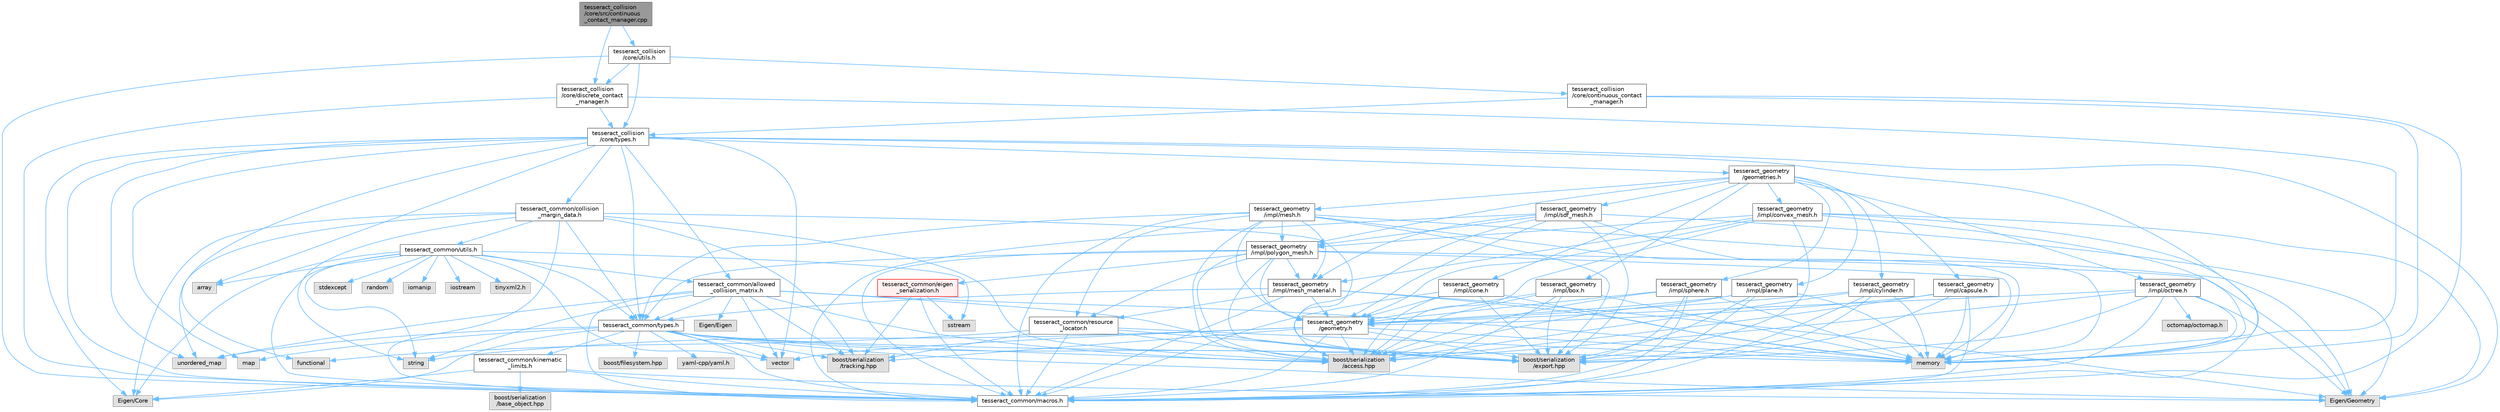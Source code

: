 digraph "tesseract_collision/core/src/continuous_contact_manager.cpp"
{
 // LATEX_PDF_SIZE
  bgcolor="transparent";
  edge [fontname=Helvetica,fontsize=10,labelfontname=Helvetica,labelfontsize=10];
  node [fontname=Helvetica,fontsize=10,shape=box,height=0.2,width=0.4];
  Node1 [label="tesseract_collision\l/core/src/continuous\l_contact_manager.cpp",height=0.2,width=0.4,color="gray40", fillcolor="grey60", style="filled", fontcolor="black",tooltip=" "];
  Node1 -> Node2 [color="steelblue1",style="solid"];
  Node2 [label="tesseract_collision\l/core/discrete_contact\l_manager.h",height=0.2,width=0.4,color="grey40", fillcolor="white", style="filled",URL="$db/d35/discrete__contact__manager_8h.html",tooltip="This is the discrete contact manager base class."];
  Node2 -> Node3 [color="steelblue1",style="solid"];
  Node3 [label="tesseract_common/macros.h",height=0.2,width=0.4,color="grey40", fillcolor="white", style="filled",URL="$de/d3c/macros_8h.html",tooltip="Common Tesseract Macros."];
  Node2 -> Node4 [color="steelblue1",style="solid"];
  Node4 [label="memory",height=0.2,width=0.4,color="grey60", fillcolor="#E0E0E0", style="filled",tooltip=" "];
  Node2 -> Node5 [color="steelblue1",style="solid"];
  Node5 [label="tesseract_collision\l/core/types.h",height=0.2,width=0.4,color="grey40", fillcolor="white", style="filled",URL="$d3/db3/tesseract__collision_2core_2include_2tesseract__collision_2core_2types_8h.html",tooltip="Tesseracts Collision Common Types."];
  Node5 -> Node3 [color="steelblue1",style="solid"];
  Node5 -> Node6 [color="steelblue1",style="solid"];
  Node6 [label="Eigen/Core",height=0.2,width=0.4,color="grey60", fillcolor="#E0E0E0", style="filled",tooltip=" "];
  Node5 -> Node7 [color="steelblue1",style="solid"];
  Node7 [label="Eigen/Geometry",height=0.2,width=0.4,color="grey60", fillcolor="#E0E0E0", style="filled",tooltip=" "];
  Node5 -> Node8 [color="steelblue1",style="solid"];
  Node8 [label="vector",height=0.2,width=0.4,color="grey60", fillcolor="#E0E0E0", style="filled",tooltip=" "];
  Node5 -> Node4 [color="steelblue1",style="solid"];
  Node5 -> Node9 [color="steelblue1",style="solid"];
  Node9 [label="map",height=0.2,width=0.4,color="grey60", fillcolor="#E0E0E0", style="filled",tooltip=" "];
  Node5 -> Node10 [color="steelblue1",style="solid"];
  Node10 [label="array",height=0.2,width=0.4,color="grey60", fillcolor="#E0E0E0", style="filled",tooltip=" "];
  Node5 -> Node11 [color="steelblue1",style="solid"];
  Node11 [label="unordered_map",height=0.2,width=0.4,color="grey60", fillcolor="#E0E0E0", style="filled",tooltip=" "];
  Node5 -> Node12 [color="steelblue1",style="solid"];
  Node12 [label="functional",height=0.2,width=0.4,color="grey60", fillcolor="#E0E0E0", style="filled",tooltip=" "];
  Node5 -> Node13 [color="steelblue1",style="solid"];
  Node13 [label="tesseract_geometry\l/geometries.h",height=0.2,width=0.4,color="grey40", fillcolor="white", style="filled",URL="$d4/ddb/geometries_8h.html",tooltip="Tesseract Geometries."];
  Node13 -> Node14 [color="steelblue1",style="solid"];
  Node14 [label="tesseract_geometry\l/impl/box.h",height=0.2,width=0.4,color="grey40", fillcolor="white", style="filled",URL="$df/d9e/tesseract__geometry_2include_2tesseract__geometry_2impl_2box_8h.html",tooltip="Tesseract Box Geometry."];
  Node14 -> Node3 [color="steelblue1",style="solid"];
  Node14 -> Node15 [color="steelblue1",style="solid"];
  Node15 [label="boost/serialization\l/access.hpp",height=0.2,width=0.4,color="grey60", fillcolor="#E0E0E0", style="filled",tooltip=" "];
  Node14 -> Node16 [color="steelblue1",style="solid"];
  Node16 [label="boost/serialization\l/export.hpp",height=0.2,width=0.4,color="grey60", fillcolor="#E0E0E0", style="filled",tooltip=" "];
  Node14 -> Node4 [color="steelblue1",style="solid"];
  Node14 -> Node17 [color="steelblue1",style="solid"];
  Node17 [label="tesseract_geometry\l/geometry.h",height=0.2,width=0.4,color="grey40", fillcolor="white", style="filled",URL="$d0/da6/tesseract__geometry_2include_2tesseract__geometry_2geometry_8h.html",tooltip="Tesseract Geometries."];
  Node17 -> Node3 [color="steelblue1",style="solid"];
  Node17 -> Node15 [color="steelblue1",style="solid"];
  Node17 -> Node16 [color="steelblue1",style="solid"];
  Node17 -> Node4 [color="steelblue1",style="solid"];
  Node17 -> Node18 [color="steelblue1",style="solid"];
  Node18 [label="string",height=0.2,width=0.4,color="grey60", fillcolor="#E0E0E0", style="filled",tooltip=" "];
  Node17 -> Node8 [color="steelblue1",style="solid"];
  Node17 -> Node19 [color="steelblue1",style="solid"];
  Node19 [label="boost/serialization\l/tracking.hpp",height=0.2,width=0.4,color="grey60", fillcolor="#E0E0E0", style="filled",tooltip=" "];
  Node13 -> Node20 [color="steelblue1",style="solid"];
  Node20 [label="tesseract_geometry\l/impl/capsule.h",height=0.2,width=0.4,color="grey40", fillcolor="white", style="filled",URL="$d8/d2b/tesseract__geometry_2include_2tesseract__geometry_2impl_2capsule_8h.html",tooltip="Tesseract Capsule Geometry."];
  Node20 -> Node3 [color="steelblue1",style="solid"];
  Node20 -> Node15 [color="steelblue1",style="solid"];
  Node20 -> Node16 [color="steelblue1",style="solid"];
  Node20 -> Node4 [color="steelblue1",style="solid"];
  Node20 -> Node17 [color="steelblue1",style="solid"];
  Node13 -> Node21 [color="steelblue1",style="solid"];
  Node21 [label="tesseract_geometry\l/impl/cone.h",height=0.2,width=0.4,color="grey40", fillcolor="white", style="filled",URL="$dc/df2/tesseract__geometry_2include_2tesseract__geometry_2impl_2cone_8h.html",tooltip="Tesseract Cone Geometry."];
  Node21 -> Node3 [color="steelblue1",style="solid"];
  Node21 -> Node15 [color="steelblue1",style="solid"];
  Node21 -> Node16 [color="steelblue1",style="solid"];
  Node21 -> Node4 [color="steelblue1",style="solid"];
  Node21 -> Node17 [color="steelblue1",style="solid"];
  Node13 -> Node22 [color="steelblue1",style="solid"];
  Node22 [label="tesseract_geometry\l/impl/convex_mesh.h",height=0.2,width=0.4,color="grey40", fillcolor="white", style="filled",URL="$de/dd2/tesseract__geometry_2include_2tesseract__geometry_2impl_2convex__mesh_8h.html",tooltip="Tesseract Convex Mesh Geometry."];
  Node22 -> Node3 [color="steelblue1",style="solid"];
  Node22 -> Node15 [color="steelblue1",style="solid"];
  Node22 -> Node16 [color="steelblue1",style="solid"];
  Node22 -> Node7 [color="steelblue1",style="solid"];
  Node22 -> Node4 [color="steelblue1",style="solid"];
  Node22 -> Node17 [color="steelblue1",style="solid"];
  Node22 -> Node23 [color="steelblue1",style="solid"];
  Node23 [label="tesseract_geometry\l/impl/mesh_material.h",height=0.2,width=0.4,color="grey40", fillcolor="white", style="filled",URL="$df/d8e/mesh__material_8h.html",tooltip="Tesseract Mesh Material read from a mesh file."];
  Node23 -> Node3 [color="steelblue1",style="solid"];
  Node23 -> Node24 [color="steelblue1",style="solid"];
  Node24 [label="tesseract_common/resource\l_locator.h",height=0.2,width=0.4,color="grey40", fillcolor="white", style="filled",URL="$d3/d95/resource__locator_8h.html",tooltip="Locate and retrieve resource data."];
  Node24 -> Node3 [color="steelblue1",style="solid"];
  Node24 -> Node15 [color="steelblue1",style="solid"];
  Node24 -> Node12 [color="steelblue1",style="solid"];
  Node24 -> Node4 [color="steelblue1",style="solid"];
  Node24 -> Node16 [color="steelblue1",style="solid"];
  Node24 -> Node19 [color="steelblue1",style="solid"];
  Node23 -> Node7 [color="steelblue1",style="solid"];
  Node23 -> Node4 [color="steelblue1",style="solid"];
  Node23 -> Node17 [color="steelblue1",style="solid"];
  Node23 -> Node25 [color="steelblue1",style="solid"];
  Node25 [label="tesseract_common/types.h",height=0.2,width=0.4,color="grey40", fillcolor="white", style="filled",URL="$dd/ddb/tesseract__common_2include_2tesseract__common_2types_8h.html",tooltip="Common Tesseract Types."];
  Node25 -> Node3 [color="steelblue1",style="solid"];
  Node25 -> Node15 [color="steelblue1",style="solid"];
  Node25 -> Node6 [color="steelblue1",style="solid"];
  Node25 -> Node7 [color="steelblue1",style="solid"];
  Node25 -> Node8 [color="steelblue1",style="solid"];
  Node25 -> Node4 [color="steelblue1",style="solid"];
  Node25 -> Node9 [color="steelblue1",style="solid"];
  Node25 -> Node11 [color="steelblue1",style="solid"];
  Node25 -> Node26 [color="steelblue1",style="solid"];
  Node26 [label="boost/filesystem.hpp",height=0.2,width=0.4,color="grey60", fillcolor="#E0E0E0", style="filled",tooltip=" "];
  Node25 -> Node27 [color="steelblue1",style="solid"];
  Node27 [label="yaml-cpp/yaml.h",height=0.2,width=0.4,color="grey60", fillcolor="#E0E0E0", style="filled",tooltip=" "];
  Node25 -> Node28 [color="steelblue1",style="solid"];
  Node28 [label="tesseract_common/kinematic\l_limits.h",height=0.2,width=0.4,color="grey40", fillcolor="white", style="filled",URL="$d9/dc2/kinematic__limits_8h.html",tooltip="Common Tesseract Kinematic Limits and Related Utility Functions."];
  Node28 -> Node3 [color="steelblue1",style="solid"];
  Node28 -> Node6 [color="steelblue1",style="solid"];
  Node28 -> Node7 [color="steelblue1",style="solid"];
  Node28 -> Node29 [color="steelblue1",style="solid"];
  Node29 [label="boost/serialization\l/base_object.hpp",height=0.2,width=0.4,color="grey60", fillcolor="#E0E0E0", style="filled",tooltip=" "];
  Node25 -> Node16 [color="steelblue1",style="solid"];
  Node25 -> Node19 [color="steelblue1",style="solid"];
  Node22 -> Node30 [color="steelblue1",style="solid"];
  Node30 [label="tesseract_geometry\l/impl/polygon_mesh.h",height=0.2,width=0.4,color="grey40", fillcolor="white", style="filled",URL="$d2/deb/polygon__mesh_8h.html",tooltip="Tesseract Polygon Mesh Geometry."];
  Node30 -> Node3 [color="steelblue1",style="solid"];
  Node30 -> Node15 [color="steelblue1",style="solid"];
  Node30 -> Node16 [color="steelblue1",style="solid"];
  Node30 -> Node7 [color="steelblue1",style="solid"];
  Node30 -> Node4 [color="steelblue1",style="solid"];
  Node30 -> Node31 [color="steelblue1",style="solid"];
  Node31 [label="tesseract_common/eigen\l_serialization.h",height=0.2,width=0.4,color="red", fillcolor="#FFF0F0", style="filled",URL="$d1/df1/eigen__serialization_8h.html",tooltip=" "];
  Node31 -> Node3 [color="steelblue1",style="solid"];
  Node31 -> Node35 [color="steelblue1",style="solid"];
  Node35 [label="sstream",height=0.2,width=0.4,color="grey60", fillcolor="#E0E0E0", style="filled",tooltip=" "];
  Node31 -> Node19 [color="steelblue1",style="solid"];
  Node30 -> Node25 [color="steelblue1",style="solid"];
  Node30 -> Node24 [color="steelblue1",style="solid"];
  Node30 -> Node17 [color="steelblue1",style="solid"];
  Node30 -> Node23 [color="steelblue1",style="solid"];
  Node13 -> Node41 [color="steelblue1",style="solid"];
  Node41 [label="tesseract_geometry\l/impl/cylinder.h",height=0.2,width=0.4,color="grey40", fillcolor="white", style="filled",URL="$d8/d3b/tesseract__geometry_2include_2tesseract__geometry_2impl_2cylinder_8h.html",tooltip="Tesseract Cylinder Geometry."];
  Node41 -> Node3 [color="steelblue1",style="solid"];
  Node41 -> Node15 [color="steelblue1",style="solid"];
  Node41 -> Node16 [color="steelblue1",style="solid"];
  Node41 -> Node4 [color="steelblue1",style="solid"];
  Node41 -> Node17 [color="steelblue1",style="solid"];
  Node13 -> Node42 [color="steelblue1",style="solid"];
  Node42 [label="tesseract_geometry\l/impl/mesh.h",height=0.2,width=0.4,color="grey40", fillcolor="white", style="filled",URL="$d5/d93/tesseract__geometry_2include_2tesseract__geometry_2impl_2mesh_8h.html",tooltip="Tesseract Mesh Geometry."];
  Node42 -> Node3 [color="steelblue1",style="solid"];
  Node42 -> Node24 [color="steelblue1",style="solid"];
  Node42 -> Node15 [color="steelblue1",style="solid"];
  Node42 -> Node16 [color="steelblue1",style="solid"];
  Node42 -> Node7 [color="steelblue1",style="solid"];
  Node42 -> Node4 [color="steelblue1",style="solid"];
  Node42 -> Node25 [color="steelblue1",style="solid"];
  Node42 -> Node17 [color="steelblue1",style="solid"];
  Node42 -> Node23 [color="steelblue1",style="solid"];
  Node42 -> Node30 [color="steelblue1",style="solid"];
  Node13 -> Node43 [color="steelblue1",style="solid"];
  Node43 [label="tesseract_geometry\l/impl/octree.h",height=0.2,width=0.4,color="grey40", fillcolor="white", style="filled",URL="$df/d5e/tesseract__geometry_2include_2tesseract__geometry_2impl_2octree_8h.html",tooltip="Tesseract Octree Geometry."];
  Node43 -> Node3 [color="steelblue1",style="solid"];
  Node43 -> Node15 [color="steelblue1",style="solid"];
  Node43 -> Node16 [color="steelblue1",style="solid"];
  Node43 -> Node7 [color="steelblue1",style="solid"];
  Node43 -> Node4 [color="steelblue1",style="solid"];
  Node43 -> Node44 [color="steelblue1",style="solid"];
  Node44 [label="octomap/octomap.h",height=0.2,width=0.4,color="grey60", fillcolor="#E0E0E0", style="filled",tooltip=" "];
  Node43 -> Node17 [color="steelblue1",style="solid"];
  Node13 -> Node45 [color="steelblue1",style="solid"];
  Node45 [label="tesseract_geometry\l/impl/plane.h",height=0.2,width=0.4,color="grey40", fillcolor="white", style="filled",URL="$db/d8b/plane_8h.html",tooltip="Tesseract Plane Geometry."];
  Node45 -> Node3 [color="steelblue1",style="solid"];
  Node45 -> Node15 [color="steelblue1",style="solid"];
  Node45 -> Node16 [color="steelblue1",style="solid"];
  Node45 -> Node4 [color="steelblue1",style="solid"];
  Node45 -> Node17 [color="steelblue1",style="solid"];
  Node13 -> Node30 [color="steelblue1",style="solid"];
  Node13 -> Node46 [color="steelblue1",style="solid"];
  Node46 [label="tesseract_geometry\l/impl/sdf_mesh.h",height=0.2,width=0.4,color="grey40", fillcolor="white", style="filled",URL="$d2/d17/tesseract__geometry_2include_2tesseract__geometry_2impl_2sdf__mesh_8h.html",tooltip="Tesseract SDF Mesh Geometry."];
  Node46 -> Node3 [color="steelblue1",style="solid"];
  Node46 -> Node15 [color="steelblue1",style="solid"];
  Node46 -> Node16 [color="steelblue1",style="solid"];
  Node46 -> Node7 [color="steelblue1",style="solid"];
  Node46 -> Node4 [color="steelblue1",style="solid"];
  Node46 -> Node17 [color="steelblue1",style="solid"];
  Node46 -> Node23 [color="steelblue1",style="solid"];
  Node46 -> Node30 [color="steelblue1",style="solid"];
  Node13 -> Node47 [color="steelblue1",style="solid"];
  Node47 [label="tesseract_geometry\l/impl/sphere.h",height=0.2,width=0.4,color="grey40", fillcolor="white", style="filled",URL="$d8/db6/tesseract__geometry_2include_2tesseract__geometry_2impl_2sphere_8h.html",tooltip="Tesseract Sphere Geometry."];
  Node47 -> Node3 [color="steelblue1",style="solid"];
  Node47 -> Node15 [color="steelblue1",style="solid"];
  Node47 -> Node16 [color="steelblue1",style="solid"];
  Node47 -> Node4 [color="steelblue1",style="solid"];
  Node47 -> Node17 [color="steelblue1",style="solid"];
  Node5 -> Node25 [color="steelblue1",style="solid"];
  Node5 -> Node48 [color="steelblue1",style="solid"];
  Node48 [label="tesseract_common/collision\l_margin_data.h",height=0.2,width=0.4,color="grey40", fillcolor="white", style="filled",URL="$d4/da8/collision__margin__data_8h.html",tooltip="This is used to store collision margin information."];
  Node48 -> Node3 [color="steelblue1",style="solid"];
  Node48 -> Node15 [color="steelblue1",style="solid"];
  Node48 -> Node6 [color="steelblue1",style="solid"];
  Node48 -> Node18 [color="steelblue1",style="solid"];
  Node48 -> Node11 [color="steelblue1",style="solid"];
  Node48 -> Node25 [color="steelblue1",style="solid"];
  Node48 -> Node49 [color="steelblue1",style="solid"];
  Node49 [label="tesseract_common/utils.h",height=0.2,width=0.4,color="grey40", fillcolor="white", style="filled",URL="$dc/d79/tesseract__common_2include_2tesseract__common_2utils_8h.html",tooltip="Common Tesseract Utility Functions."];
  Node49 -> Node3 [color="steelblue1",style="solid"];
  Node49 -> Node10 [color="steelblue1",style="solid"];
  Node49 -> Node8 [color="steelblue1",style="solid"];
  Node49 -> Node18 [color="steelblue1",style="solid"];
  Node49 -> Node35 [color="steelblue1",style="solid"];
  Node49 -> Node50 [color="steelblue1",style="solid"];
  Node50 [label="stdexcept",height=0.2,width=0.4,color="grey60", fillcolor="#E0E0E0", style="filled",tooltip=" "];
  Node49 -> Node51 [color="steelblue1",style="solid"];
  Node51 [label="random",height=0.2,width=0.4,color="grey60", fillcolor="#E0E0E0", style="filled",tooltip=" "];
  Node49 -> Node52 [color="steelblue1",style="solid"];
  Node52 [label="iomanip",height=0.2,width=0.4,color="grey60", fillcolor="#E0E0E0", style="filled",tooltip=" "];
  Node49 -> Node6 [color="steelblue1",style="solid"];
  Node49 -> Node53 [color="steelblue1",style="solid"];
  Node53 [label="iostream",height=0.2,width=0.4,color="grey60", fillcolor="#E0E0E0", style="filled",tooltip=" "];
  Node49 -> Node54 [color="steelblue1",style="solid"];
  Node54 [label="tinyxml2.h",height=0.2,width=0.4,color="grey60", fillcolor="#E0E0E0", style="filled",tooltip=" "];
  Node49 -> Node55 [color="steelblue1",style="solid"];
  Node55 [label="tesseract_common/allowed\l_collision_matrix.h",height=0.2,width=0.4,color="grey40", fillcolor="white", style="filled",URL="$d2/d01/allowed__collision__matrix_8h.html",tooltip=" "];
  Node55 -> Node3 [color="steelblue1",style="solid"];
  Node55 -> Node15 [color="steelblue1",style="solid"];
  Node55 -> Node18 [color="steelblue1",style="solid"];
  Node55 -> Node8 [color="steelblue1",style="solid"];
  Node55 -> Node4 [color="steelblue1",style="solid"];
  Node55 -> Node56 [color="steelblue1",style="solid"];
  Node56 [label="Eigen/Eigen",height=0.2,width=0.4,color="grey60", fillcolor="#E0E0E0", style="filled",tooltip=" "];
  Node55 -> Node11 [color="steelblue1",style="solid"];
  Node55 -> Node25 [color="steelblue1",style="solid"];
  Node55 -> Node16 [color="steelblue1",style="solid"];
  Node55 -> Node19 [color="steelblue1",style="solid"];
  Node49 -> Node25 [color="steelblue1",style="solid"];
  Node48 -> Node16 [color="steelblue1",style="solid"];
  Node48 -> Node19 [color="steelblue1",style="solid"];
  Node5 -> Node55 [color="steelblue1",style="solid"];
  Node1 -> Node57 [color="steelblue1",style="solid"];
  Node57 [label="tesseract_collision\l/core/utils.h",height=0.2,width=0.4,color="grey40", fillcolor="white", style="filled",URL="$df/d4c/tesseract__collision_2core_2include_2tesseract__collision_2core_2utils_8h.html",tooltip="Tesseract Collision utils."];
  Node57 -> Node3 [color="steelblue1",style="solid"];
  Node57 -> Node5 [color="steelblue1",style="solid"];
  Node57 -> Node58 [color="steelblue1",style="solid"];
  Node58 [label="tesseract_collision\l/core/continuous_contact\l_manager.h",height=0.2,width=0.4,color="grey40", fillcolor="white", style="filled",URL="$d6/d0f/continuous__contact__manager_8h.html",tooltip="This is the continuous contact manager base class."];
  Node58 -> Node3 [color="steelblue1",style="solid"];
  Node58 -> Node4 [color="steelblue1",style="solid"];
  Node58 -> Node5 [color="steelblue1",style="solid"];
  Node57 -> Node2 [color="steelblue1",style="solid"];
}
